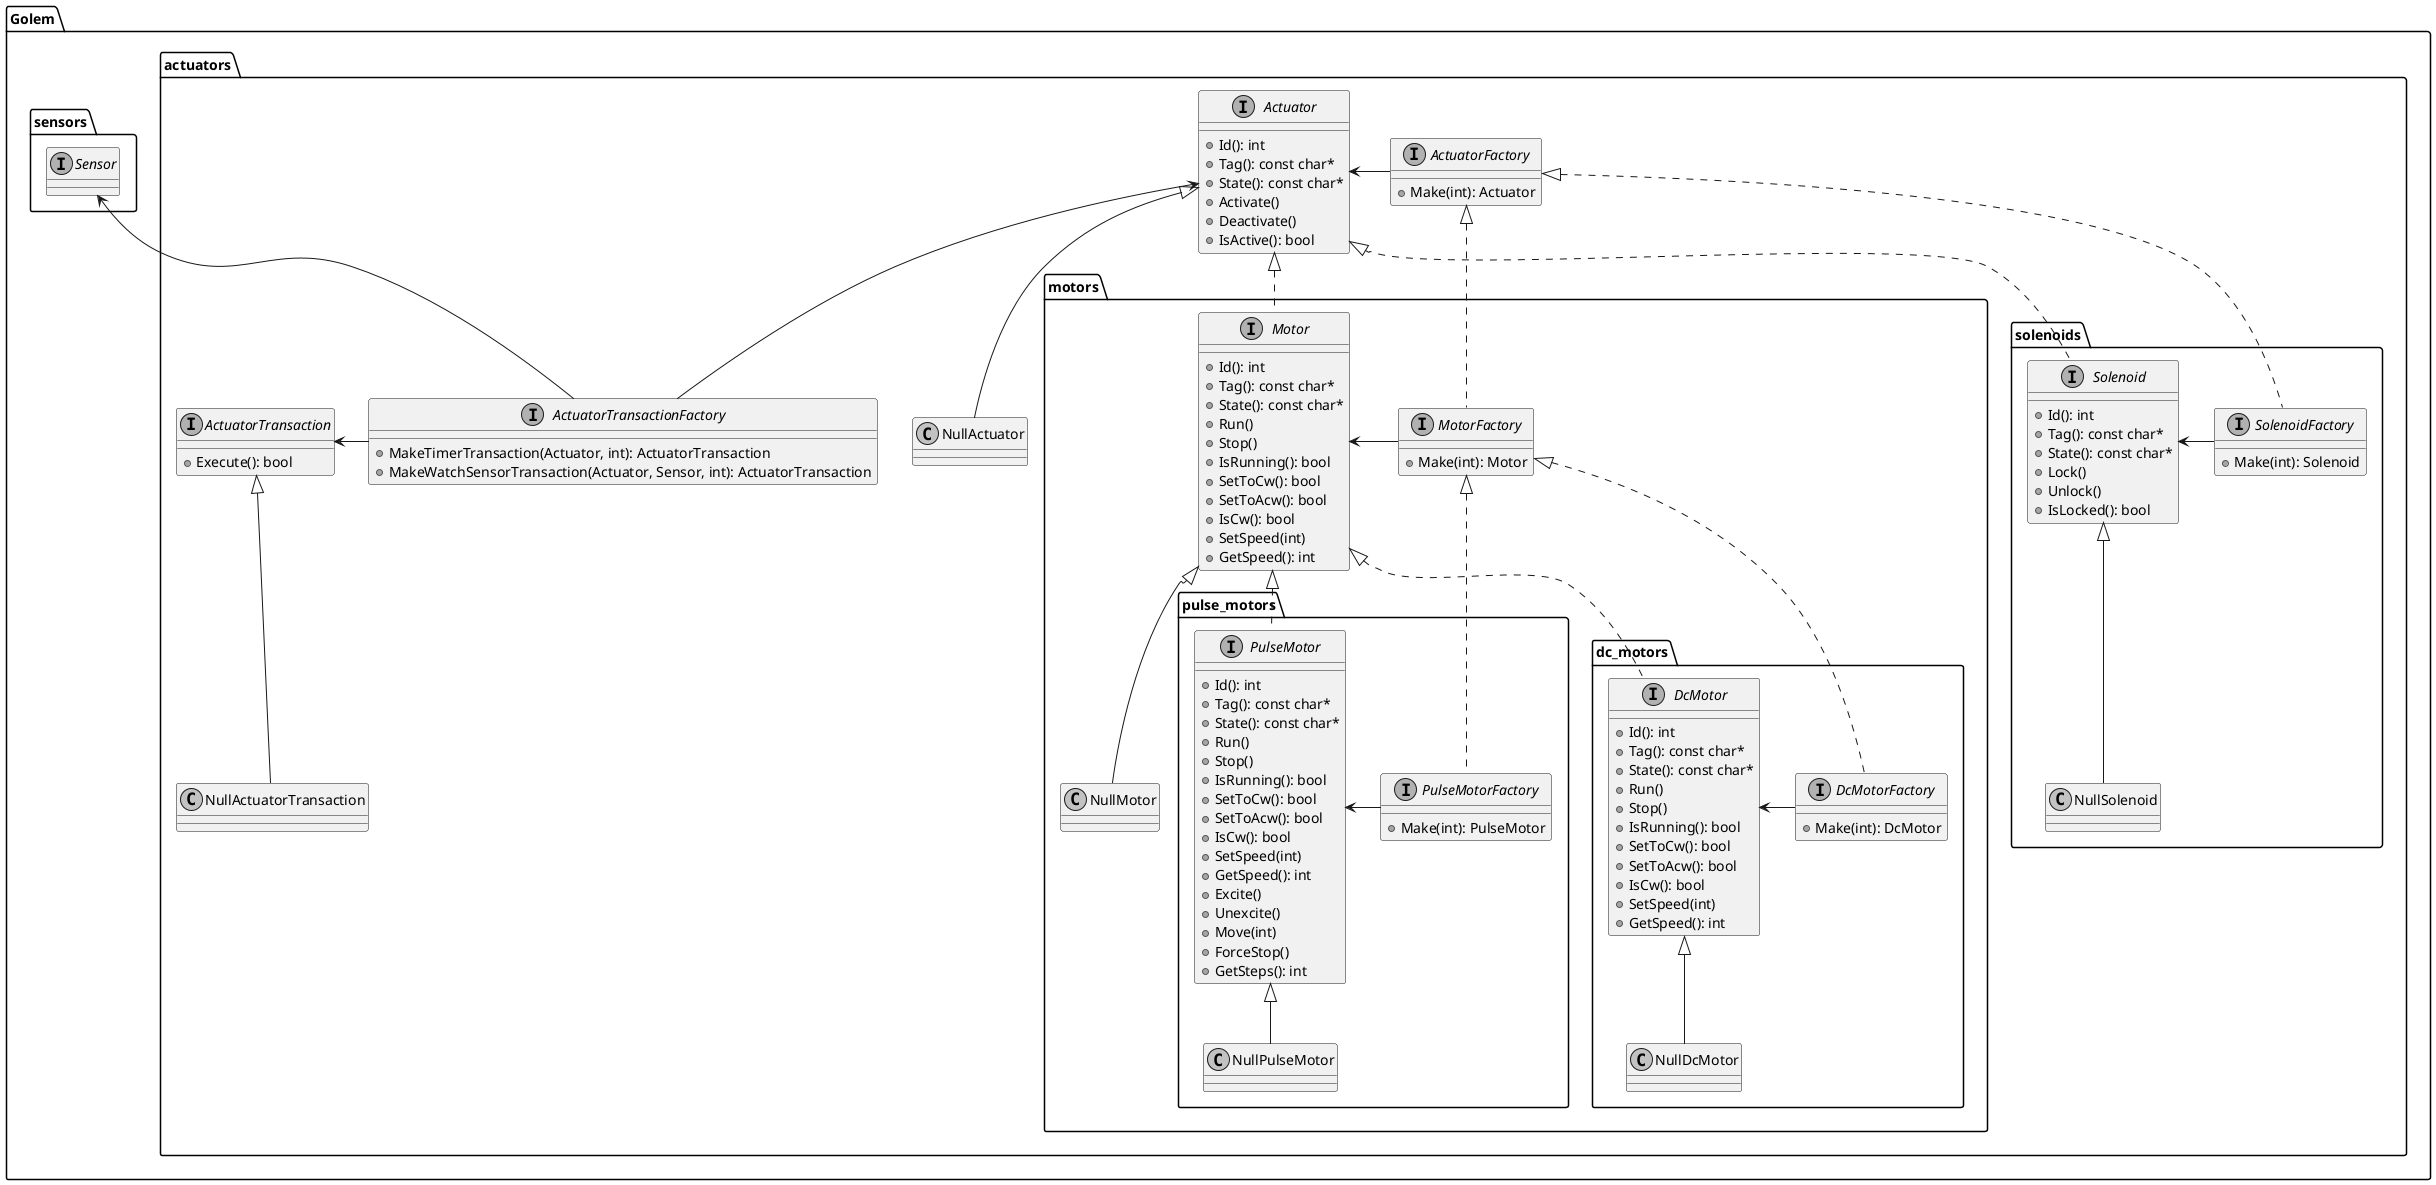﻿@startuml actuator_class_diagram
skinparam {
    defaultFontName Ricty Diminished
    monochrome true
}

package Golem {
    folder actuators {
        interface Actuator {
            + Id(): int
            + Tag(): const char*
            + State(): const char*
            + Activate()
            + Deactivate()
            + IsActive(): bool
        }
        interface ActuatorFactory {
            + Make(int): Actuator
        }
        interface ActuatorTransaction {
            + Execute(): bool
        }
        interface ActuatorTransactionFactory {
            + MakeTimerTransaction(Actuator, int): ActuatorTransaction
            + MakeWatchSensorTransaction(Actuator, Sensor, int): ActuatorTransaction
        }
        class NullActuator
        class NullActuatorTransaction
        folder motors {
            interface Motor {
                + Id(): int
                + Tag(): const char*
                + State(): const char*
                + Run()
                + Stop()
                + IsRunning(): bool
                + SetToCw(): bool
                + SetToAcw(): bool
                + IsCw(): bool
                + SetSpeed(int)
                + GetSpeed(): int
            }
            interface MotorFactory {
                + Make(int): Motor
            }
            class NullMotor
            folder dc_motors {
                interface DcMotor {
                    + Id(): int
                    + Tag(): const char*
                    + State(): const char*
                    + Run()
                    + Stop()
                    + IsRunning(): bool
                    + SetToCw(): bool
                    + SetToAcw(): bool
                    + IsCw(): bool
                    + SetSpeed(int)
                    + GetSpeed(): int
                }
                interface DcMotorFactory {
                    + Make(int): DcMotor
                }
                class NullDcMotor
                DcMotor <|-- NullDcMotor
                DcMotor <- DcMotorFactory
            }
            folder pulse_motors {
                interface PulseMotor {
                    + Id(): int
                    + Tag(): const char*
                    + State(): const char*
                    + Run()
                    + Stop()
                    + IsRunning(): bool
                    + SetToCw(): bool
                    + SetToAcw(): bool
                    + IsCw(): bool
                    + SetSpeed(int)
                    + GetSpeed(): int
                    + Excite()
                    + Unexcite()
                    + Move(int)
                    + ForceStop()
                    + GetSteps(): int
                }
                interface PulseMotorFactory {
                    + Make(int): PulseMotor
                }
                class NullPulseMotor
                PulseMotor <|-- NullPulseMotor
                PulseMotor <- PulseMotorFactory
            }
            Motor <|-- NullMotor
            Motor <- MotorFactory
            Motor <|.. DcMotor
            MotorFactory <|.. DcMotorFactory
            Motor <|.. PulseMotor
            MotorFactory <|.. PulseMotorFactory
        }
        folder solenoids {
            interface Solenoid {
                + Id(): int
                + Tag(): const char*
                + State(): const char*
                + Lock()
                + Unlock()
                + IsLocked(): bool
            }
            interface SolenoidFactory {
                + Make(int): Solenoid
            }
            class NullSolenoid
            Solenoid <|-- NullSolenoid
            Solenoid <- SolenoidFactory
        }
        Actuator <|-- NullActuator
        Actuator <- ActuatorFactory
        ActuatorTransaction <|-- NullActuatorTransaction
        ActuatorTransaction <- ActuatorTransactionFactory
        Actuator <-- ActuatorTransactionFactory
        ActuatorTransactionFactory -[hidden]r-> NullActuator
        Actuator <|.. Solenoid
        ActuatorFactory <|.. SolenoidFactory
        Actuator <|.. Motor
        ActuatorFactory <|.. MotorFactory
    }
    folder sensors {
        interface Sensor
    }
    Sensor <-- ActuatorTransactionFactory
}
@enduml
